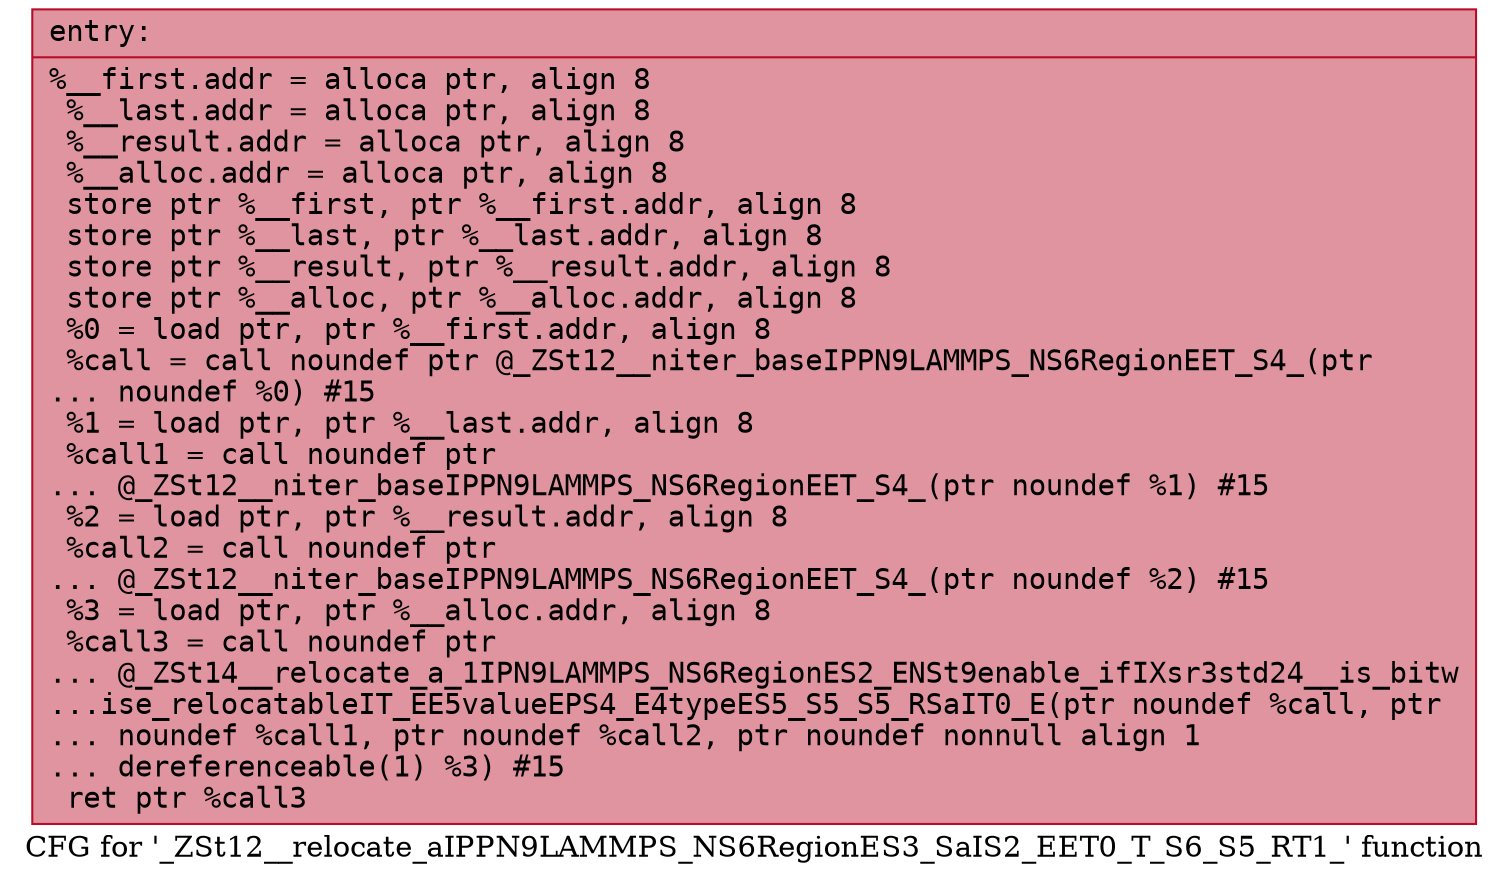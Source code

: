 digraph "CFG for '_ZSt12__relocate_aIPPN9LAMMPS_NS6RegionES3_SaIS2_EET0_T_S6_S5_RT1_' function" {
	label="CFG for '_ZSt12__relocate_aIPPN9LAMMPS_NS6RegionES3_SaIS2_EET0_T_S6_S5_RT1_' function";

	Node0x561837f93810 [shape=record,color="#b70d28ff", style=filled, fillcolor="#b70d2870" fontname="Courier",label="{entry:\l|  %__first.addr = alloca ptr, align 8\l  %__last.addr = alloca ptr, align 8\l  %__result.addr = alloca ptr, align 8\l  %__alloc.addr = alloca ptr, align 8\l  store ptr %__first, ptr %__first.addr, align 8\l  store ptr %__last, ptr %__last.addr, align 8\l  store ptr %__result, ptr %__result.addr, align 8\l  store ptr %__alloc, ptr %__alloc.addr, align 8\l  %0 = load ptr, ptr %__first.addr, align 8\l  %call = call noundef ptr @_ZSt12__niter_baseIPPN9LAMMPS_NS6RegionEET_S4_(ptr\l... noundef %0) #15\l  %1 = load ptr, ptr %__last.addr, align 8\l  %call1 = call noundef ptr\l... @_ZSt12__niter_baseIPPN9LAMMPS_NS6RegionEET_S4_(ptr noundef %1) #15\l  %2 = load ptr, ptr %__result.addr, align 8\l  %call2 = call noundef ptr\l... @_ZSt12__niter_baseIPPN9LAMMPS_NS6RegionEET_S4_(ptr noundef %2) #15\l  %3 = load ptr, ptr %__alloc.addr, align 8\l  %call3 = call noundef ptr\l... @_ZSt14__relocate_a_1IPN9LAMMPS_NS6RegionES2_ENSt9enable_ifIXsr3std24__is_bitw\l...ise_relocatableIT_EE5valueEPS4_E4typeES5_S5_S5_RSaIT0_E(ptr noundef %call, ptr\l... noundef %call1, ptr noundef %call2, ptr noundef nonnull align 1\l... dereferenceable(1) %3) #15\l  ret ptr %call3\l}"];
}
